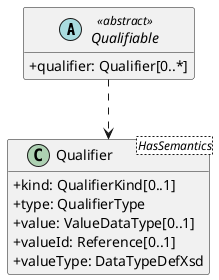 @startuml
skinparam classAttributeIconSize 0
hide methods

abstract class Qualifiable <<abstract>> {
  +qualifier: Qualifier[0..*] 
}
class Qualifier<HasSemantics> {
  +kind: QualifierKind[0..1] 
  +type: QualifierType 
  +value: ValueDataType[0..1] 
  +valueId: Reference[0..1] 
  +valueType: DataTypeDefXsd 
}
Qualifiable ..> Qualifier
@enduml